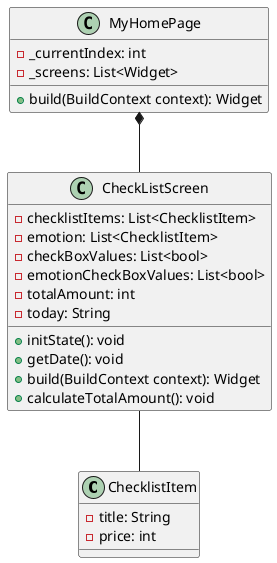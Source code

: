 @startuml
class ChecklistItem {
  - title: String
  - price: int
}

class CheckListScreen {
  - checklistItems: List<ChecklistItem>
  - emotion: List<ChecklistItem>
  - checkBoxValues: List<bool>
  - emotionCheckBoxValues: List<bool>
  - totalAmount: int
  - today: String
  + initState(): void
  + getDate(): void
  + build(BuildContext context): Widget
  + calculateTotalAmount(): void
}

class MyHomePage {
  - _currentIndex: int
  - _screens: List<Widget>
  + build(BuildContext context): Widget
}

MyHomePage *-- CheckListScreen

CheckListScreen -- ChecklistItem
@enduml
